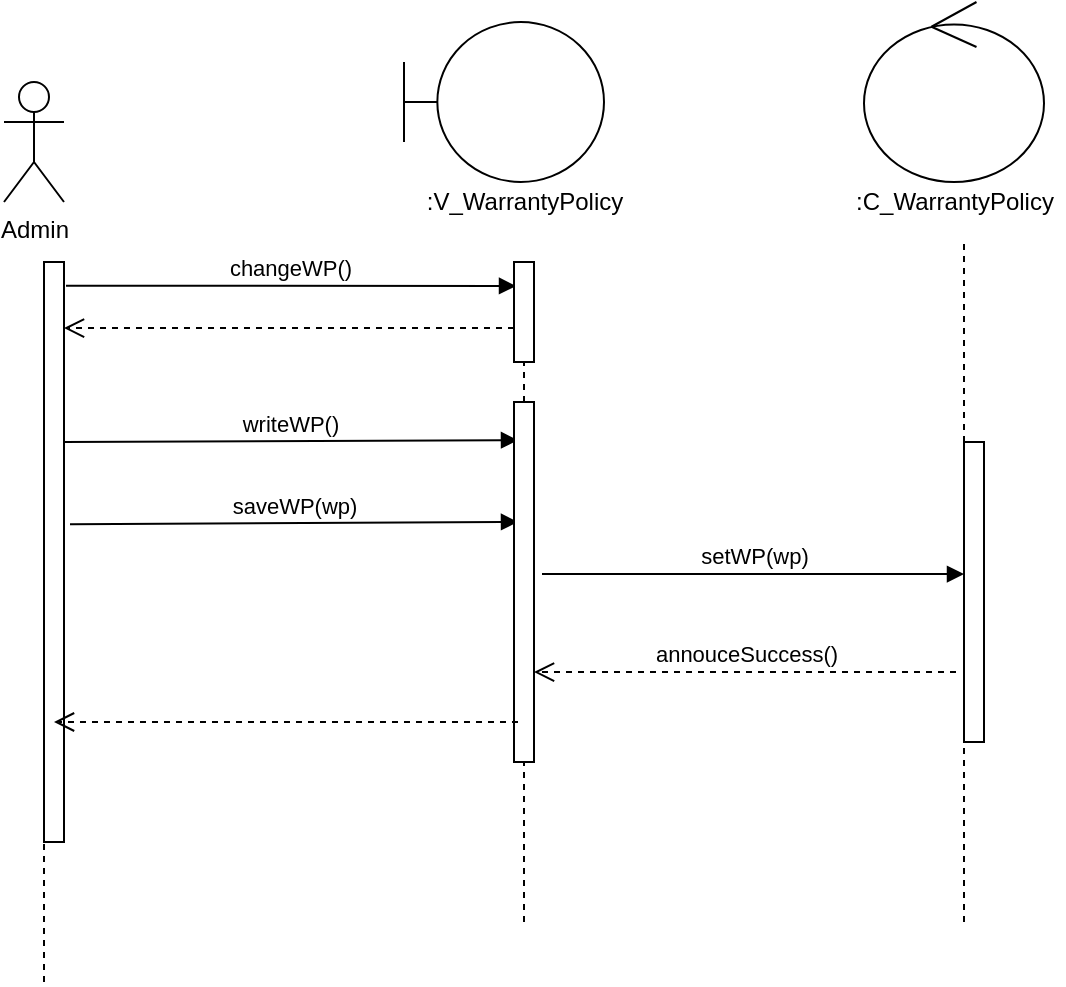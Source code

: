 <mxfile version="13.10.9" type="device"><diagram id="pG7etQMVq2F4ajLfMW4h" name="Page-1"><mxGraphModel dx="1038" dy="1744" grid="1" gridSize="10" guides="1" tooltips="1" connect="1" arrows="1" fold="1" page="1" pageScale="1" pageWidth="827" pageHeight="1169" math="0" shadow="0"><root><mxCell id="0"/><mxCell id="1" parent="0"/><mxCell id="NeVgCq3GCd3YwuMAPucY-23" value="changeWP()" style="html=1;verticalAlign=bottom;endArrow=block;exitX=1.1;exitY=0.041;exitDx=0;exitDy=0;exitPerimeter=0;entryX=0.1;entryY=0.24;entryDx=0;entryDy=0;entryPerimeter=0;" parent="1" source="NeVgCq3GCd3YwuMAPucY-37" target="NeVgCq3GCd3YwuMAPucY-35" edge="1"><mxGeometry width="80" relative="1" as="geometry"><mxPoint x="97" y="123.93" as="sourcePoint"/><mxPoint x="289.5" y="123.93" as="targetPoint"/></mxGeometry></mxCell><mxCell id="NeVgCq3GCd3YwuMAPucY-24" value="" style="html=1;verticalAlign=bottom;endArrow=open;dashed=1;endSize=8;entryX=1;entryY=0.114;entryDx=0;entryDy=0;entryPerimeter=0;exitX=0;exitY=0.66;exitDx=0;exitDy=0;exitPerimeter=0;" parent="1" source="NeVgCq3GCd3YwuMAPucY-35" target="NeVgCq3GCd3YwuMAPucY-37" edge="1"><mxGeometry relative="1" as="geometry"><mxPoint x="289.5" y="145.1" as="sourcePoint"/><mxPoint x="95" y="145.1" as="targetPoint"/></mxGeometry></mxCell><mxCell id="NeVgCq3GCd3YwuMAPucY-25" value="writeWP()" style="html=1;verticalAlign=bottom;endArrow=block;exitX=1;exitY=0.345;exitDx=0;exitDy=0;exitPerimeter=0;entryX=0.2;entryY=0.106;entryDx=0;entryDy=0;entryPerimeter=0;" parent="1" target="NeVgCq3GCd3YwuMAPucY-38" edge="1"><mxGeometry width="80" relative="1" as="geometry"><mxPoint x="90" y="210.05" as="sourcePoint"/><mxPoint x="285" y="210" as="targetPoint"/></mxGeometry></mxCell><mxCell id="NeVgCq3GCd3YwuMAPucY-26" value="saveWP(wp)" style="html=1;verticalAlign=bottom;endArrow=block;exitX=1.3;exitY=0.452;exitDx=0;exitDy=0;exitPerimeter=0;entryX=0.2;entryY=0.333;entryDx=0;entryDy=0;entryPerimeter=0;" parent="1" source="NeVgCq3GCd3YwuMAPucY-37" target="NeVgCq3GCd3YwuMAPucY-38" edge="1"><mxGeometry width="80" relative="1" as="geometry"><mxPoint x="95" y="250.95" as="sourcePoint"/><mxPoint x="289.5" y="250.95" as="targetPoint"/></mxGeometry></mxCell><mxCell id="NeVgCq3GCd3YwuMAPucY-27" value="setWP(wp)" style="html=1;verticalAlign=bottom;endArrow=block;exitX=1.4;exitY=0.478;exitDx=0;exitDy=0;exitPerimeter=0;" parent="1" source="NeVgCq3GCd3YwuMAPucY-38" target="NeVgCq3GCd3YwuMAPucY-42" edge="1"><mxGeometry width="80" relative="1" as="geometry"><mxPoint x="370" y="280" as="sourcePoint"/><mxPoint x="520" y="280" as="targetPoint"/></mxGeometry></mxCell><mxCell id="NeVgCq3GCd3YwuMAPucY-28" value="annouceSuccess()" style="html=1;verticalAlign=bottom;endArrow=open;dashed=1;endSize=8;exitX=-0.4;exitY=0.767;exitDx=0;exitDy=0;exitPerimeter=0;" parent="1" source="NeVgCq3GCd3YwuMAPucY-42" target="NeVgCq3GCd3YwuMAPucY-38" edge="1"><mxGeometry relative="1" as="geometry"><mxPoint x="528" y="331.04" as="sourcePoint"/><mxPoint x="360" y="331" as="targetPoint"/></mxGeometry></mxCell><mxCell id="NeVgCq3GCd3YwuMAPucY-29" value=":V_WarrantyPolicy" style="text;html=1;align=center;verticalAlign=middle;resizable=0;points=[];autosize=1;" parent="1" vertex="1"><mxGeometry x="265" y="80" width="110" height="20" as="geometry"/></mxCell><mxCell id="NeVgCq3GCd3YwuMAPucY-30" value=":C_WarrantyPolicy" style="text;html=1;align=center;verticalAlign=middle;resizable=0;points=[];autosize=1;" parent="1" vertex="1"><mxGeometry x="480" y="80" width="110" height="20" as="geometry"/></mxCell><mxCell id="NeVgCq3GCd3YwuMAPucY-31" value="Admin" style="shape=umlActor;verticalLabelPosition=bottom;verticalAlign=top;html=1;outlineConnect=0;" parent="1" vertex="1"><mxGeometry x="60" y="30" width="30" height="60" as="geometry"/></mxCell><mxCell id="NeVgCq3GCd3YwuMAPucY-32" value="" style="endArrow=none;dashed=1;html=1;" parent="1" edge="1"><mxGeometry width="50" height="50" relative="1" as="geometry"><mxPoint x="80" y="480" as="sourcePoint"/><mxPoint x="80" y="120" as="targetPoint"/></mxGeometry></mxCell><mxCell id="NeVgCq3GCd3YwuMAPucY-33" value="" style="shape=umlBoundary;whiteSpace=wrap;html=1;" parent="1" vertex="1"><mxGeometry x="260" width="100" height="80" as="geometry"/></mxCell><mxCell id="NeVgCq3GCd3YwuMAPucY-34" value="" style="endArrow=none;dashed=1;html=1;" parent="1" source="NeVgCq3GCd3YwuMAPucY-35" edge="1"><mxGeometry width="50" height="50" relative="1" as="geometry"><mxPoint x="319.5" y="380" as="sourcePoint"/><mxPoint x="319.5" y="120" as="targetPoint"/></mxGeometry></mxCell><mxCell id="NeVgCq3GCd3YwuMAPucY-35" value="" style="html=1;points=[];perimeter=orthogonalPerimeter;" parent="1" vertex="1"><mxGeometry x="315" y="120" width="10" height="50" as="geometry"/></mxCell><mxCell id="NeVgCq3GCd3YwuMAPucY-36" value="" style="endArrow=none;dashed=1;html=1;" parent="1" source="NeVgCq3GCd3YwuMAPucY-38" target="NeVgCq3GCd3YwuMAPucY-35" edge="1"><mxGeometry width="50" height="50" relative="1" as="geometry"><mxPoint x="319.5" y="380" as="sourcePoint"/><mxPoint x="319.5" y="120" as="targetPoint"/></mxGeometry></mxCell><mxCell id="NeVgCq3GCd3YwuMAPucY-37" value="" style="html=1;points=[];perimeter=orthogonalPerimeter;" parent="1" vertex="1"><mxGeometry x="80" y="120" width="10" height="290" as="geometry"/></mxCell><mxCell id="NeVgCq3GCd3YwuMAPucY-38" value="" style="html=1;points=[];perimeter=orthogonalPerimeter;" parent="1" vertex="1"><mxGeometry x="315" y="190" width="10" height="180" as="geometry"/></mxCell><mxCell id="NeVgCq3GCd3YwuMAPucY-39" value="" style="endArrow=none;dashed=1;html=1;" parent="1" target="NeVgCq3GCd3YwuMAPucY-38" edge="1"><mxGeometry width="50" height="50" relative="1" as="geometry"><mxPoint x="320" y="450" as="sourcePoint"/><mxPoint x="319.5" y="170" as="targetPoint"/></mxGeometry></mxCell><mxCell id="NeVgCq3GCd3YwuMAPucY-40" value="" style="ellipse;shape=umlControl;whiteSpace=wrap;html=1;" parent="1" vertex="1"><mxGeometry x="490" y="-10" width="90" height="90" as="geometry"/></mxCell><mxCell id="NeVgCq3GCd3YwuMAPucY-41" value="" style="endArrow=none;dashed=1;html=1;" parent="1" edge="1"><mxGeometry width="50" height="50" relative="1" as="geometry"><mxPoint x="540" y="450" as="sourcePoint"/><mxPoint x="540" y="110" as="targetPoint"/></mxGeometry></mxCell><mxCell id="NeVgCq3GCd3YwuMAPucY-42" value="" style="html=1;points=[];perimeter=orthogonalPerimeter;" parent="1" vertex="1"><mxGeometry x="540" y="210" width="10" height="150" as="geometry"/></mxCell><mxCell id="NeVgCq3GCd3YwuMAPucY-43" value="" style="html=1;verticalAlign=bottom;endArrow=open;dashed=1;endSize=8;exitX=0.2;exitY=0.889;exitDx=0;exitDy=0;exitPerimeter=0;" parent="1" source="NeVgCq3GCd3YwuMAPucY-38" edge="1"><mxGeometry relative="1" as="geometry"><mxPoint x="220" y="360" as="sourcePoint"/><mxPoint x="85" y="350" as="targetPoint"/></mxGeometry></mxCell></root></mxGraphModel></diagram></mxfile>